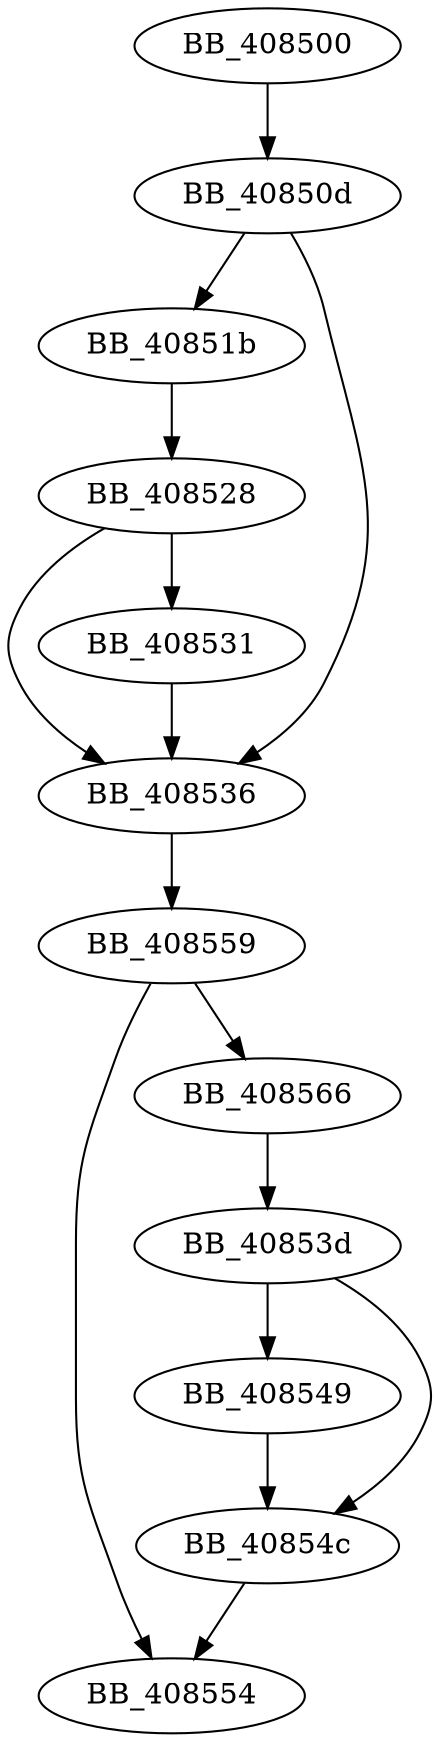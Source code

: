 DiGraph sub_408500{
BB_408500->BB_40850d
BB_40850d->BB_40851b
BB_40850d->BB_408536
BB_40851b->BB_408528
BB_408528->BB_408531
BB_408528->BB_408536
BB_408531->BB_408536
BB_408536->BB_408559
BB_40853d->BB_408549
BB_40853d->BB_40854c
BB_408549->BB_40854c
BB_40854c->BB_408554
BB_408559->BB_408554
BB_408559->BB_408566
BB_408566->BB_40853d
}
